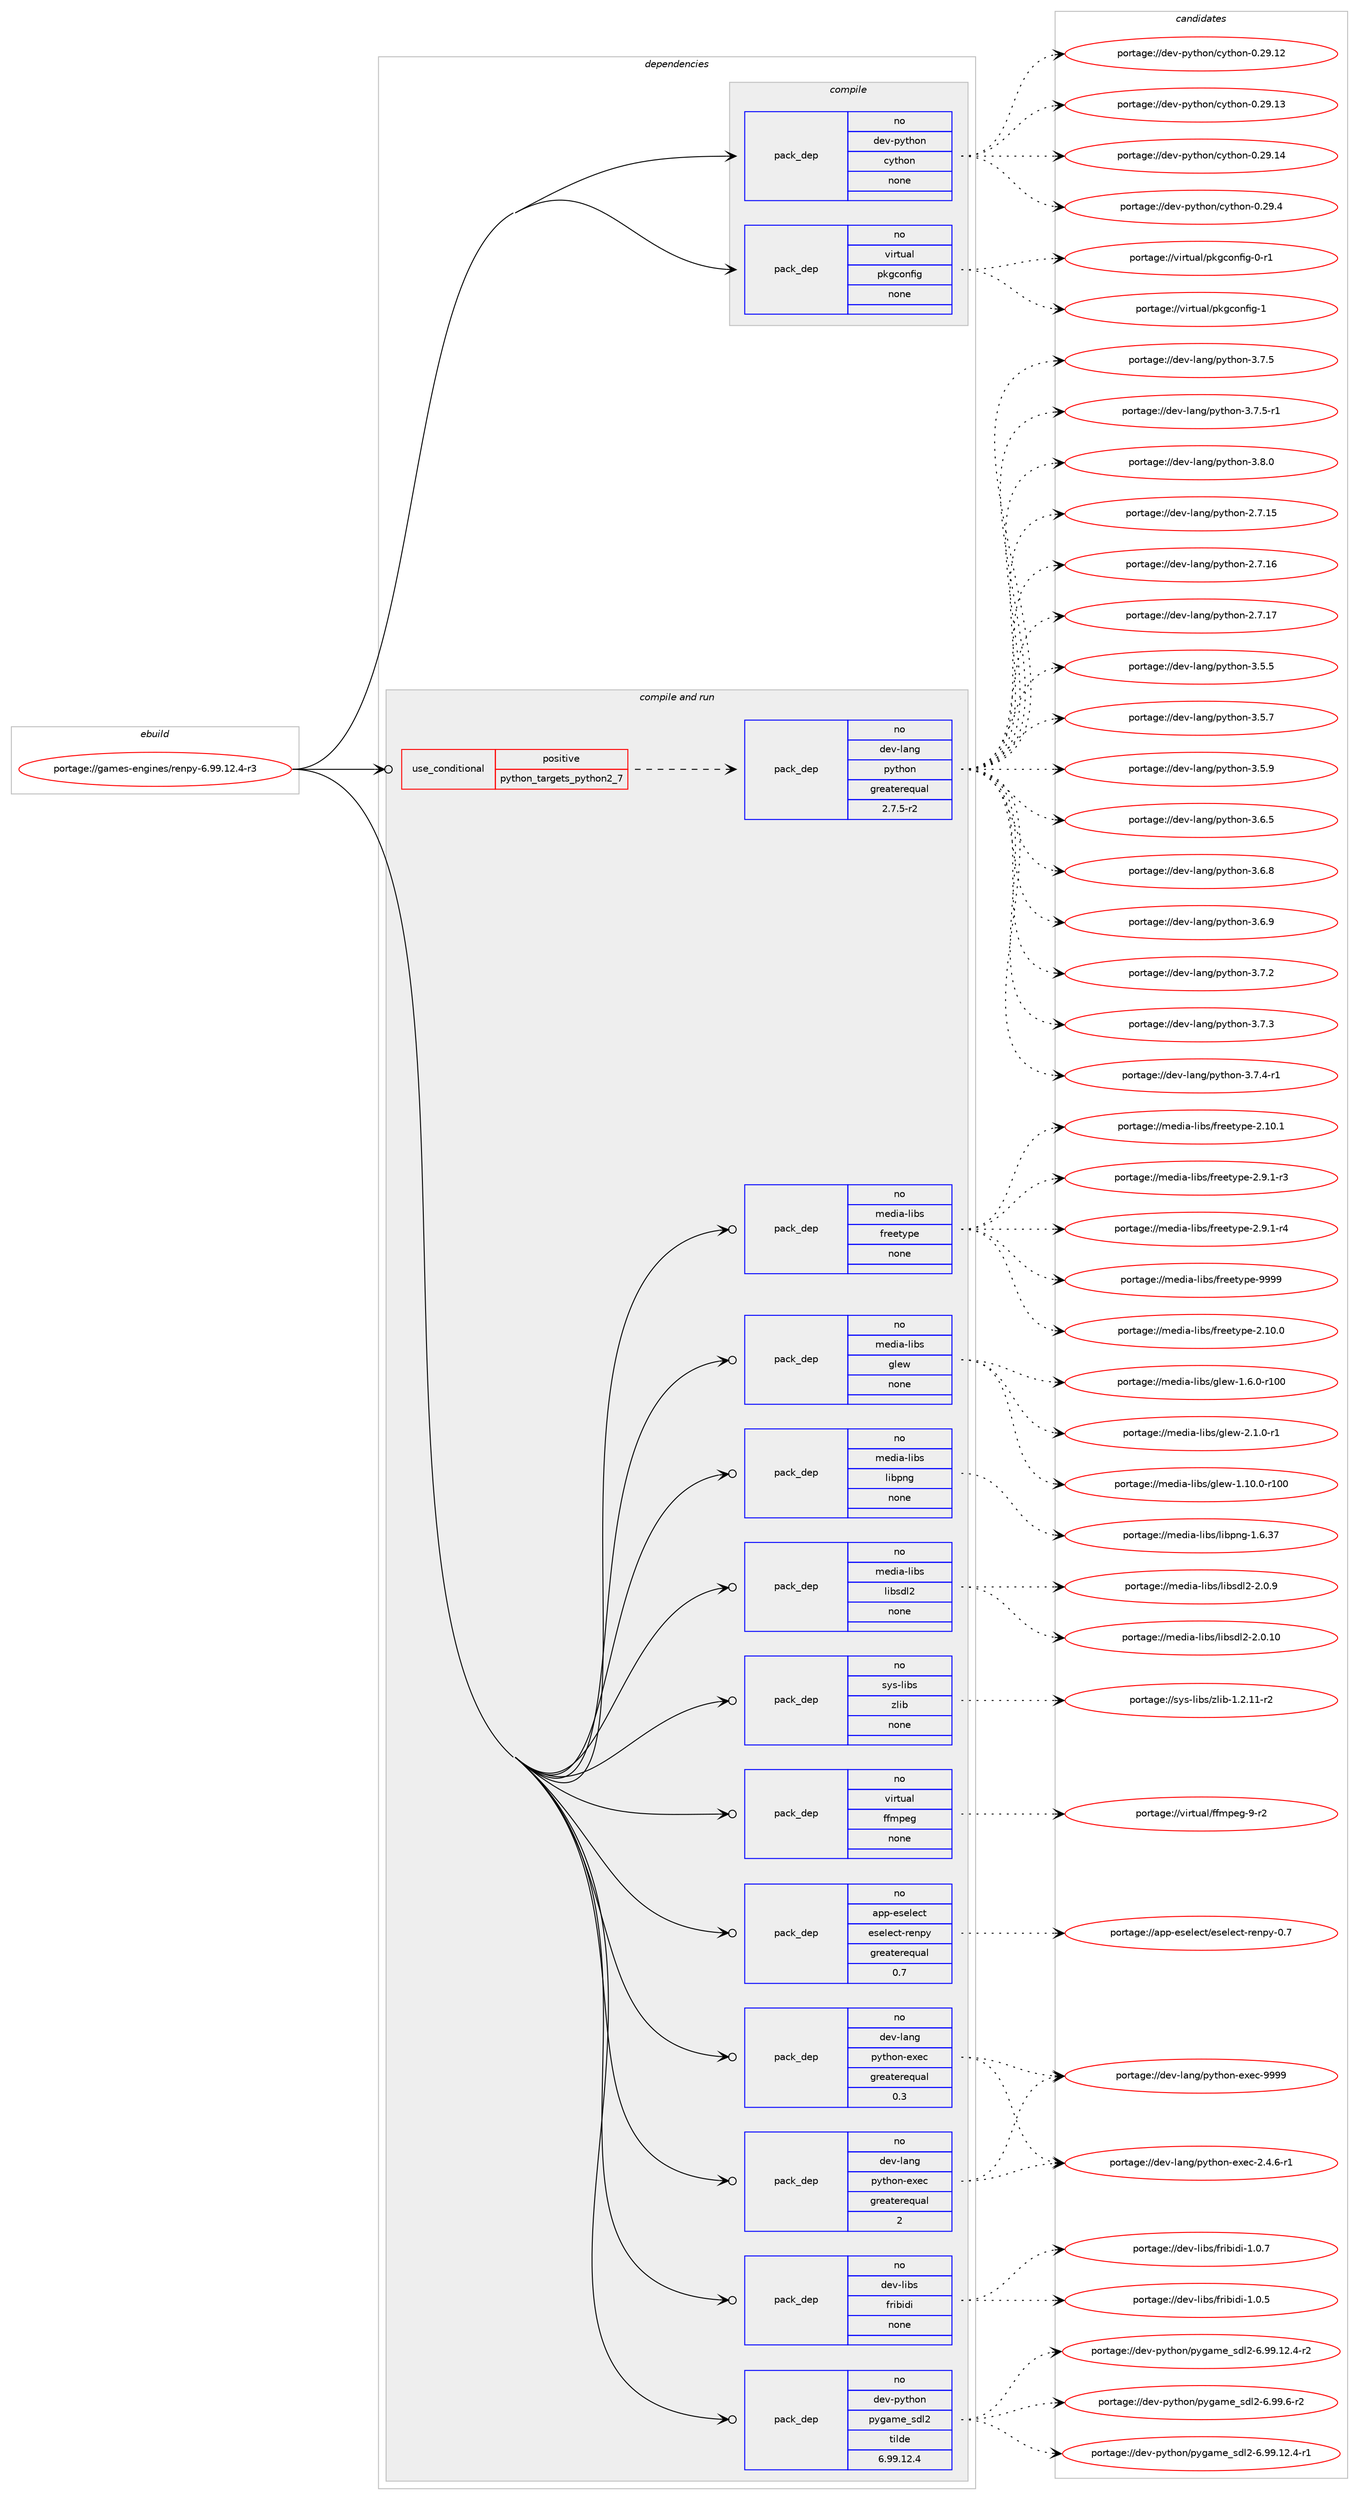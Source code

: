 digraph prolog {

# *************
# Graph options
# *************

newrank=true;
concentrate=true;
compound=true;
graph [rankdir=LR,fontname=Helvetica,fontsize=10,ranksep=1.5];#, ranksep=2.5, nodesep=0.2];
edge  [arrowhead=vee];
node  [fontname=Helvetica,fontsize=10];

# **********
# The ebuild
# **********

subgraph cluster_leftcol {
color=gray;
rank=same;
label=<<i>ebuild</i>>;
id [label="portage://games-engines/renpy-6.99.12.4-r3", color=red, width=4, href="../games-engines/renpy-6.99.12.4-r3.svg"];
}

# ****************
# The dependencies
# ****************

subgraph cluster_midcol {
color=gray;
label=<<i>dependencies</i>>;
subgraph cluster_compile {
fillcolor="#eeeeee";
style=filled;
label=<<i>compile</i>>;
subgraph pack195353 {
dependency272228 [label=<<TABLE BORDER="0" CELLBORDER="1" CELLSPACING="0" CELLPADDING="4" WIDTH="220"><TR><TD ROWSPAN="6" CELLPADDING="30">pack_dep</TD></TR><TR><TD WIDTH="110">no</TD></TR><TR><TD>dev-python</TD></TR><TR><TD>cython</TD></TR><TR><TD>none</TD></TR><TR><TD></TD></TR></TABLE>>, shape=none, color=blue];
}
id:e -> dependency272228:w [weight=20,style="solid",arrowhead="vee"];
subgraph pack195354 {
dependency272229 [label=<<TABLE BORDER="0" CELLBORDER="1" CELLSPACING="0" CELLPADDING="4" WIDTH="220"><TR><TD ROWSPAN="6" CELLPADDING="30">pack_dep</TD></TR><TR><TD WIDTH="110">no</TD></TR><TR><TD>virtual</TD></TR><TR><TD>pkgconfig</TD></TR><TR><TD>none</TD></TR><TR><TD></TD></TR></TABLE>>, shape=none, color=blue];
}
id:e -> dependency272229:w [weight=20,style="solid",arrowhead="vee"];
}
subgraph cluster_compileandrun {
fillcolor="#eeeeee";
style=filled;
label=<<i>compile and run</i>>;
subgraph cond73030 {
dependency272230 [label=<<TABLE BORDER="0" CELLBORDER="1" CELLSPACING="0" CELLPADDING="4"><TR><TD ROWSPAN="3" CELLPADDING="10">use_conditional</TD></TR><TR><TD>positive</TD></TR><TR><TD>python_targets_python2_7</TD></TR></TABLE>>, shape=none, color=red];
subgraph pack195355 {
dependency272231 [label=<<TABLE BORDER="0" CELLBORDER="1" CELLSPACING="0" CELLPADDING="4" WIDTH="220"><TR><TD ROWSPAN="6" CELLPADDING="30">pack_dep</TD></TR><TR><TD WIDTH="110">no</TD></TR><TR><TD>dev-lang</TD></TR><TR><TD>python</TD></TR><TR><TD>greaterequal</TD></TR><TR><TD>2.7.5-r2</TD></TR></TABLE>>, shape=none, color=blue];
}
dependency272230:e -> dependency272231:w [weight=20,style="dashed",arrowhead="vee"];
}
id:e -> dependency272230:w [weight=20,style="solid",arrowhead="odotvee"];
subgraph pack195356 {
dependency272232 [label=<<TABLE BORDER="0" CELLBORDER="1" CELLSPACING="0" CELLPADDING="4" WIDTH="220"><TR><TD ROWSPAN="6" CELLPADDING="30">pack_dep</TD></TR><TR><TD WIDTH="110">no</TD></TR><TR><TD>app-eselect</TD></TR><TR><TD>eselect-renpy</TD></TR><TR><TD>greaterequal</TD></TR><TR><TD>0.7</TD></TR></TABLE>>, shape=none, color=blue];
}
id:e -> dependency272232:w [weight=20,style="solid",arrowhead="odotvee"];
subgraph pack195357 {
dependency272233 [label=<<TABLE BORDER="0" CELLBORDER="1" CELLSPACING="0" CELLPADDING="4" WIDTH="220"><TR><TD ROWSPAN="6" CELLPADDING="30">pack_dep</TD></TR><TR><TD WIDTH="110">no</TD></TR><TR><TD>dev-lang</TD></TR><TR><TD>python-exec</TD></TR><TR><TD>greaterequal</TD></TR><TR><TD>0.3</TD></TR></TABLE>>, shape=none, color=blue];
}
id:e -> dependency272233:w [weight=20,style="solid",arrowhead="odotvee"];
subgraph pack195358 {
dependency272234 [label=<<TABLE BORDER="0" CELLBORDER="1" CELLSPACING="0" CELLPADDING="4" WIDTH="220"><TR><TD ROWSPAN="6" CELLPADDING="30">pack_dep</TD></TR><TR><TD WIDTH="110">no</TD></TR><TR><TD>dev-lang</TD></TR><TR><TD>python-exec</TD></TR><TR><TD>greaterequal</TD></TR><TR><TD>2</TD></TR></TABLE>>, shape=none, color=blue];
}
id:e -> dependency272234:w [weight=20,style="solid",arrowhead="odotvee"];
subgraph pack195359 {
dependency272235 [label=<<TABLE BORDER="0" CELLBORDER="1" CELLSPACING="0" CELLPADDING="4" WIDTH="220"><TR><TD ROWSPAN="6" CELLPADDING="30">pack_dep</TD></TR><TR><TD WIDTH="110">no</TD></TR><TR><TD>dev-libs</TD></TR><TR><TD>fribidi</TD></TR><TR><TD>none</TD></TR><TR><TD></TD></TR></TABLE>>, shape=none, color=blue];
}
id:e -> dependency272235:w [weight=20,style="solid",arrowhead="odotvee"];
subgraph pack195360 {
dependency272236 [label=<<TABLE BORDER="0" CELLBORDER="1" CELLSPACING="0" CELLPADDING="4" WIDTH="220"><TR><TD ROWSPAN="6" CELLPADDING="30">pack_dep</TD></TR><TR><TD WIDTH="110">no</TD></TR><TR><TD>dev-python</TD></TR><TR><TD>pygame_sdl2</TD></TR><TR><TD>tilde</TD></TR><TR><TD>6.99.12.4</TD></TR></TABLE>>, shape=none, color=blue];
}
id:e -> dependency272236:w [weight=20,style="solid",arrowhead="odotvee"];
subgraph pack195361 {
dependency272237 [label=<<TABLE BORDER="0" CELLBORDER="1" CELLSPACING="0" CELLPADDING="4" WIDTH="220"><TR><TD ROWSPAN="6" CELLPADDING="30">pack_dep</TD></TR><TR><TD WIDTH="110">no</TD></TR><TR><TD>media-libs</TD></TR><TR><TD>freetype</TD></TR><TR><TD>none</TD></TR><TR><TD></TD></TR></TABLE>>, shape=none, color=blue];
}
id:e -> dependency272237:w [weight=20,style="solid",arrowhead="odotvee"];
subgraph pack195362 {
dependency272238 [label=<<TABLE BORDER="0" CELLBORDER="1" CELLSPACING="0" CELLPADDING="4" WIDTH="220"><TR><TD ROWSPAN="6" CELLPADDING="30">pack_dep</TD></TR><TR><TD WIDTH="110">no</TD></TR><TR><TD>media-libs</TD></TR><TR><TD>glew</TD></TR><TR><TD>none</TD></TR><TR><TD></TD></TR></TABLE>>, shape=none, color=blue];
}
id:e -> dependency272238:w [weight=20,style="solid",arrowhead="odotvee"];
subgraph pack195363 {
dependency272239 [label=<<TABLE BORDER="0" CELLBORDER="1" CELLSPACING="0" CELLPADDING="4" WIDTH="220"><TR><TD ROWSPAN="6" CELLPADDING="30">pack_dep</TD></TR><TR><TD WIDTH="110">no</TD></TR><TR><TD>media-libs</TD></TR><TR><TD>libpng</TD></TR><TR><TD>none</TD></TR><TR><TD></TD></TR></TABLE>>, shape=none, color=blue];
}
id:e -> dependency272239:w [weight=20,style="solid",arrowhead="odotvee"];
subgraph pack195364 {
dependency272240 [label=<<TABLE BORDER="0" CELLBORDER="1" CELLSPACING="0" CELLPADDING="4" WIDTH="220"><TR><TD ROWSPAN="6" CELLPADDING="30">pack_dep</TD></TR><TR><TD WIDTH="110">no</TD></TR><TR><TD>media-libs</TD></TR><TR><TD>libsdl2</TD></TR><TR><TD>none</TD></TR><TR><TD></TD></TR></TABLE>>, shape=none, color=blue];
}
id:e -> dependency272240:w [weight=20,style="solid",arrowhead="odotvee"];
subgraph pack195365 {
dependency272241 [label=<<TABLE BORDER="0" CELLBORDER="1" CELLSPACING="0" CELLPADDING="4" WIDTH="220"><TR><TD ROWSPAN="6" CELLPADDING="30">pack_dep</TD></TR><TR><TD WIDTH="110">no</TD></TR><TR><TD>sys-libs</TD></TR><TR><TD>zlib</TD></TR><TR><TD>none</TD></TR><TR><TD></TD></TR></TABLE>>, shape=none, color=blue];
}
id:e -> dependency272241:w [weight=20,style="solid",arrowhead="odotvee"];
subgraph pack195366 {
dependency272242 [label=<<TABLE BORDER="0" CELLBORDER="1" CELLSPACING="0" CELLPADDING="4" WIDTH="220"><TR><TD ROWSPAN="6" CELLPADDING="30">pack_dep</TD></TR><TR><TD WIDTH="110">no</TD></TR><TR><TD>virtual</TD></TR><TR><TD>ffmpeg</TD></TR><TR><TD>none</TD></TR><TR><TD></TD></TR></TABLE>>, shape=none, color=blue];
}
id:e -> dependency272242:w [weight=20,style="solid",arrowhead="odotvee"];
}
subgraph cluster_run {
fillcolor="#eeeeee";
style=filled;
label=<<i>run</i>>;
}
}

# **************
# The candidates
# **************

subgraph cluster_choices {
rank=same;
color=gray;
label=<<i>candidates</i>>;

subgraph choice195353 {
color=black;
nodesep=1;
choiceportage1001011184511212111610411111047991211161041111104548465057464950 [label="portage://dev-python/cython-0.29.12", color=red, width=4,href="../dev-python/cython-0.29.12.svg"];
choiceportage1001011184511212111610411111047991211161041111104548465057464951 [label="portage://dev-python/cython-0.29.13", color=red, width=4,href="../dev-python/cython-0.29.13.svg"];
choiceportage1001011184511212111610411111047991211161041111104548465057464952 [label="portage://dev-python/cython-0.29.14", color=red, width=4,href="../dev-python/cython-0.29.14.svg"];
choiceportage10010111845112121116104111110479912111610411111045484650574652 [label="portage://dev-python/cython-0.29.4", color=red, width=4,href="../dev-python/cython-0.29.4.svg"];
dependency272228:e -> choiceportage1001011184511212111610411111047991211161041111104548465057464950:w [style=dotted,weight="100"];
dependency272228:e -> choiceportage1001011184511212111610411111047991211161041111104548465057464951:w [style=dotted,weight="100"];
dependency272228:e -> choiceportage1001011184511212111610411111047991211161041111104548465057464952:w [style=dotted,weight="100"];
dependency272228:e -> choiceportage10010111845112121116104111110479912111610411111045484650574652:w [style=dotted,weight="100"];
}
subgraph choice195354 {
color=black;
nodesep=1;
choiceportage11810511411611797108471121071039911111010210510345484511449 [label="portage://virtual/pkgconfig-0-r1", color=red, width=4,href="../virtual/pkgconfig-0-r1.svg"];
choiceportage1181051141161179710847112107103991111101021051034549 [label="portage://virtual/pkgconfig-1", color=red, width=4,href="../virtual/pkgconfig-1.svg"];
dependency272229:e -> choiceportage11810511411611797108471121071039911111010210510345484511449:w [style=dotted,weight="100"];
dependency272229:e -> choiceportage1181051141161179710847112107103991111101021051034549:w [style=dotted,weight="100"];
}
subgraph choice195355 {
color=black;
nodesep=1;
choiceportage10010111845108971101034711212111610411111045504655464953 [label="portage://dev-lang/python-2.7.15", color=red, width=4,href="../dev-lang/python-2.7.15.svg"];
choiceportage10010111845108971101034711212111610411111045504655464954 [label="portage://dev-lang/python-2.7.16", color=red, width=4,href="../dev-lang/python-2.7.16.svg"];
choiceportage10010111845108971101034711212111610411111045504655464955 [label="portage://dev-lang/python-2.7.17", color=red, width=4,href="../dev-lang/python-2.7.17.svg"];
choiceportage100101118451089711010347112121116104111110455146534653 [label="portage://dev-lang/python-3.5.5", color=red, width=4,href="../dev-lang/python-3.5.5.svg"];
choiceportage100101118451089711010347112121116104111110455146534655 [label="portage://dev-lang/python-3.5.7", color=red, width=4,href="../dev-lang/python-3.5.7.svg"];
choiceportage100101118451089711010347112121116104111110455146534657 [label="portage://dev-lang/python-3.5.9", color=red, width=4,href="../dev-lang/python-3.5.9.svg"];
choiceportage100101118451089711010347112121116104111110455146544653 [label="portage://dev-lang/python-3.6.5", color=red, width=4,href="../dev-lang/python-3.6.5.svg"];
choiceportage100101118451089711010347112121116104111110455146544656 [label="portage://dev-lang/python-3.6.8", color=red, width=4,href="../dev-lang/python-3.6.8.svg"];
choiceportage100101118451089711010347112121116104111110455146544657 [label="portage://dev-lang/python-3.6.9", color=red, width=4,href="../dev-lang/python-3.6.9.svg"];
choiceportage100101118451089711010347112121116104111110455146554650 [label="portage://dev-lang/python-3.7.2", color=red, width=4,href="../dev-lang/python-3.7.2.svg"];
choiceportage100101118451089711010347112121116104111110455146554651 [label="portage://dev-lang/python-3.7.3", color=red, width=4,href="../dev-lang/python-3.7.3.svg"];
choiceportage1001011184510897110103471121211161041111104551465546524511449 [label="portage://dev-lang/python-3.7.4-r1", color=red, width=4,href="../dev-lang/python-3.7.4-r1.svg"];
choiceportage100101118451089711010347112121116104111110455146554653 [label="portage://dev-lang/python-3.7.5", color=red, width=4,href="../dev-lang/python-3.7.5.svg"];
choiceportage1001011184510897110103471121211161041111104551465546534511449 [label="portage://dev-lang/python-3.7.5-r1", color=red, width=4,href="../dev-lang/python-3.7.5-r1.svg"];
choiceportage100101118451089711010347112121116104111110455146564648 [label="portage://dev-lang/python-3.8.0", color=red, width=4,href="../dev-lang/python-3.8.0.svg"];
dependency272231:e -> choiceportage10010111845108971101034711212111610411111045504655464953:w [style=dotted,weight="100"];
dependency272231:e -> choiceportage10010111845108971101034711212111610411111045504655464954:w [style=dotted,weight="100"];
dependency272231:e -> choiceportage10010111845108971101034711212111610411111045504655464955:w [style=dotted,weight="100"];
dependency272231:e -> choiceportage100101118451089711010347112121116104111110455146534653:w [style=dotted,weight="100"];
dependency272231:e -> choiceportage100101118451089711010347112121116104111110455146534655:w [style=dotted,weight="100"];
dependency272231:e -> choiceportage100101118451089711010347112121116104111110455146534657:w [style=dotted,weight="100"];
dependency272231:e -> choiceportage100101118451089711010347112121116104111110455146544653:w [style=dotted,weight="100"];
dependency272231:e -> choiceportage100101118451089711010347112121116104111110455146544656:w [style=dotted,weight="100"];
dependency272231:e -> choiceportage100101118451089711010347112121116104111110455146544657:w [style=dotted,weight="100"];
dependency272231:e -> choiceportage100101118451089711010347112121116104111110455146554650:w [style=dotted,weight="100"];
dependency272231:e -> choiceportage100101118451089711010347112121116104111110455146554651:w [style=dotted,weight="100"];
dependency272231:e -> choiceportage1001011184510897110103471121211161041111104551465546524511449:w [style=dotted,weight="100"];
dependency272231:e -> choiceportage100101118451089711010347112121116104111110455146554653:w [style=dotted,weight="100"];
dependency272231:e -> choiceportage1001011184510897110103471121211161041111104551465546534511449:w [style=dotted,weight="100"];
dependency272231:e -> choiceportage100101118451089711010347112121116104111110455146564648:w [style=dotted,weight="100"];
}
subgraph choice195356 {
color=black;
nodesep=1;
choiceportage97112112451011151011081019911647101115101108101991164511410111011212145484655 [label="portage://app-eselect/eselect-renpy-0.7", color=red, width=4,href="../app-eselect/eselect-renpy-0.7.svg"];
dependency272232:e -> choiceportage97112112451011151011081019911647101115101108101991164511410111011212145484655:w [style=dotted,weight="100"];
}
subgraph choice195357 {
color=black;
nodesep=1;
choiceportage10010111845108971101034711212111610411111045101120101994550465246544511449 [label="portage://dev-lang/python-exec-2.4.6-r1", color=red, width=4,href="../dev-lang/python-exec-2.4.6-r1.svg"];
choiceportage10010111845108971101034711212111610411111045101120101994557575757 [label="portage://dev-lang/python-exec-9999", color=red, width=4,href="../dev-lang/python-exec-9999.svg"];
dependency272233:e -> choiceportage10010111845108971101034711212111610411111045101120101994550465246544511449:w [style=dotted,weight="100"];
dependency272233:e -> choiceportage10010111845108971101034711212111610411111045101120101994557575757:w [style=dotted,weight="100"];
}
subgraph choice195358 {
color=black;
nodesep=1;
choiceportage10010111845108971101034711212111610411111045101120101994550465246544511449 [label="portage://dev-lang/python-exec-2.4.6-r1", color=red, width=4,href="../dev-lang/python-exec-2.4.6-r1.svg"];
choiceportage10010111845108971101034711212111610411111045101120101994557575757 [label="portage://dev-lang/python-exec-9999", color=red, width=4,href="../dev-lang/python-exec-9999.svg"];
dependency272234:e -> choiceportage10010111845108971101034711212111610411111045101120101994550465246544511449:w [style=dotted,weight="100"];
dependency272234:e -> choiceportage10010111845108971101034711212111610411111045101120101994557575757:w [style=dotted,weight="100"];
}
subgraph choice195359 {
color=black;
nodesep=1;
choiceportage10010111845108105981154710211410598105100105454946484653 [label="portage://dev-libs/fribidi-1.0.5", color=red, width=4,href="../dev-libs/fribidi-1.0.5.svg"];
choiceportage10010111845108105981154710211410598105100105454946484655 [label="portage://dev-libs/fribidi-1.0.7", color=red, width=4,href="../dev-libs/fribidi-1.0.7.svg"];
dependency272235:e -> choiceportage10010111845108105981154710211410598105100105454946484653:w [style=dotted,weight="100"];
dependency272235:e -> choiceportage10010111845108105981154710211410598105100105454946484655:w [style=dotted,weight="100"];
}
subgraph choice195360 {
color=black;
nodesep=1;
choiceportage1001011184511212111610411111047112121103971091019511510010850455446575746495046524511449 [label="portage://dev-python/pygame_sdl2-6.99.12.4-r1", color=red, width=4,href="../dev-python/pygame_sdl2-6.99.12.4-r1.svg"];
choiceportage1001011184511212111610411111047112121103971091019511510010850455446575746495046524511450 [label="portage://dev-python/pygame_sdl2-6.99.12.4-r2", color=red, width=4,href="../dev-python/pygame_sdl2-6.99.12.4-r2.svg"];
choiceportage1001011184511212111610411111047112121103971091019511510010850455446575746544511450 [label="portage://dev-python/pygame_sdl2-6.99.6-r2", color=red, width=4,href="../dev-python/pygame_sdl2-6.99.6-r2.svg"];
dependency272236:e -> choiceportage1001011184511212111610411111047112121103971091019511510010850455446575746495046524511449:w [style=dotted,weight="100"];
dependency272236:e -> choiceportage1001011184511212111610411111047112121103971091019511510010850455446575746495046524511450:w [style=dotted,weight="100"];
dependency272236:e -> choiceportage1001011184511212111610411111047112121103971091019511510010850455446575746544511450:w [style=dotted,weight="100"];
}
subgraph choice195361 {
color=black;
nodesep=1;
choiceportage1091011001059745108105981154710211410110111612111210145504649484648 [label="portage://media-libs/freetype-2.10.0", color=red, width=4,href="../media-libs/freetype-2.10.0.svg"];
choiceportage1091011001059745108105981154710211410110111612111210145504649484649 [label="portage://media-libs/freetype-2.10.1", color=red, width=4,href="../media-libs/freetype-2.10.1.svg"];
choiceportage109101100105974510810598115471021141011011161211121014550465746494511451 [label="portage://media-libs/freetype-2.9.1-r3", color=red, width=4,href="../media-libs/freetype-2.9.1-r3.svg"];
choiceportage109101100105974510810598115471021141011011161211121014550465746494511452 [label="portage://media-libs/freetype-2.9.1-r4", color=red, width=4,href="../media-libs/freetype-2.9.1-r4.svg"];
choiceportage109101100105974510810598115471021141011011161211121014557575757 [label="portage://media-libs/freetype-9999", color=red, width=4,href="../media-libs/freetype-9999.svg"];
dependency272237:e -> choiceportage1091011001059745108105981154710211410110111612111210145504649484648:w [style=dotted,weight="100"];
dependency272237:e -> choiceportage1091011001059745108105981154710211410110111612111210145504649484649:w [style=dotted,weight="100"];
dependency272237:e -> choiceportage109101100105974510810598115471021141011011161211121014550465746494511451:w [style=dotted,weight="100"];
dependency272237:e -> choiceportage109101100105974510810598115471021141011011161211121014550465746494511452:w [style=dotted,weight="100"];
dependency272237:e -> choiceportage109101100105974510810598115471021141011011161211121014557575757:w [style=dotted,weight="100"];
}
subgraph choice195362 {
color=black;
nodesep=1;
choiceportage109101100105974510810598115471031081011194549464948464845114494848 [label="portage://media-libs/glew-1.10.0-r100", color=red, width=4,href="../media-libs/glew-1.10.0-r100.svg"];
choiceportage1091011001059745108105981154710310810111945494654464845114494848 [label="portage://media-libs/glew-1.6.0-r100", color=red, width=4,href="../media-libs/glew-1.6.0-r100.svg"];
choiceportage109101100105974510810598115471031081011194550464946484511449 [label="portage://media-libs/glew-2.1.0-r1", color=red, width=4,href="../media-libs/glew-2.1.0-r1.svg"];
dependency272238:e -> choiceportage109101100105974510810598115471031081011194549464948464845114494848:w [style=dotted,weight="100"];
dependency272238:e -> choiceportage1091011001059745108105981154710310810111945494654464845114494848:w [style=dotted,weight="100"];
dependency272238:e -> choiceportage109101100105974510810598115471031081011194550464946484511449:w [style=dotted,weight="100"];
}
subgraph choice195363 {
color=black;
nodesep=1;
choiceportage109101100105974510810598115471081059811211010345494654465155 [label="portage://media-libs/libpng-1.6.37", color=red, width=4,href="../media-libs/libpng-1.6.37.svg"];
dependency272239:e -> choiceportage109101100105974510810598115471081059811211010345494654465155:w [style=dotted,weight="100"];
}
subgraph choice195364 {
color=black;
nodesep=1;
choiceportage10910110010597451081059811547108105981151001085045504648464948 [label="portage://media-libs/libsdl2-2.0.10", color=red, width=4,href="../media-libs/libsdl2-2.0.10.svg"];
choiceportage109101100105974510810598115471081059811510010850455046484657 [label="portage://media-libs/libsdl2-2.0.9", color=red, width=4,href="../media-libs/libsdl2-2.0.9.svg"];
dependency272240:e -> choiceportage10910110010597451081059811547108105981151001085045504648464948:w [style=dotted,weight="100"];
dependency272240:e -> choiceportage109101100105974510810598115471081059811510010850455046484657:w [style=dotted,weight="100"];
}
subgraph choice195365 {
color=black;
nodesep=1;
choiceportage11512111545108105981154712210810598454946504649494511450 [label="portage://sys-libs/zlib-1.2.11-r2", color=red, width=4,href="../sys-libs/zlib-1.2.11-r2.svg"];
dependency272241:e -> choiceportage11512111545108105981154712210810598454946504649494511450:w [style=dotted,weight="100"];
}
subgraph choice195366 {
color=black;
nodesep=1;
choiceportage118105114116117971084710210210911210110345574511450 [label="portage://virtual/ffmpeg-9-r2", color=red, width=4,href="../virtual/ffmpeg-9-r2.svg"];
dependency272242:e -> choiceportage118105114116117971084710210210911210110345574511450:w [style=dotted,weight="100"];
}
}

}
